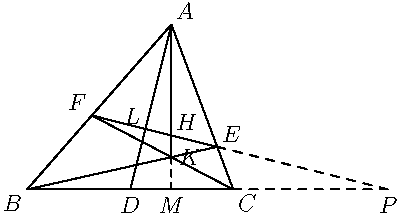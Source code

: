 
import geometry;

size(200);

pair A = (2, 8);
point at = locate(A);
label("$A$", A, NE);
pair B = (-5, 0);
point bt = locate(B);
label("$B$", B, SW);
pair C = (5, 0);
point ct = locate(C);
label("$C$", C, SE);

line ab = line(at, bt);
line bc = line(bt, ct);
line ca = line(ct, at);

draw(A -- B -- C -- cycle);

pair H = locate(orthocentercenter(locate(A), locate(B), locate(C)));
label("$H$", H, NE);

pair D = interp(B, C, 0.5);
label("$D$", D, S);
draw(A -- D);

line ad = line(locate(A), locate(D));
line hl = perpendicular(locate(H), ad);
pair L = locate(intersectionpoint(hl, ad));
label("$L$", L, NW);

pair E = locate(intersectionpoint(hl, ca));
label("$E$", E, NE);
pair F = locate(intersectionpoint(hl, ab));
label("$F$", F, NW);

line ef = line(locate(E), locate(F));

draw(E -- F);
draw(B -- E);
draw(C -- F);

pair K = intersectionpoint(B -- E, C -- F);
label("$K$", K, (1,0));
draw(A -- K);

line am = perpendicular(at, bc);
pair M = locate(intersectionpoint(am, bc));
label("$M$", M, S);
draw(K -- M, dashed);

pair P = locate(intersectionpoint(bc, ef));
label("$P$", P, S);

draw(E -- P, dashed);
draw(C -- P, dashed);
